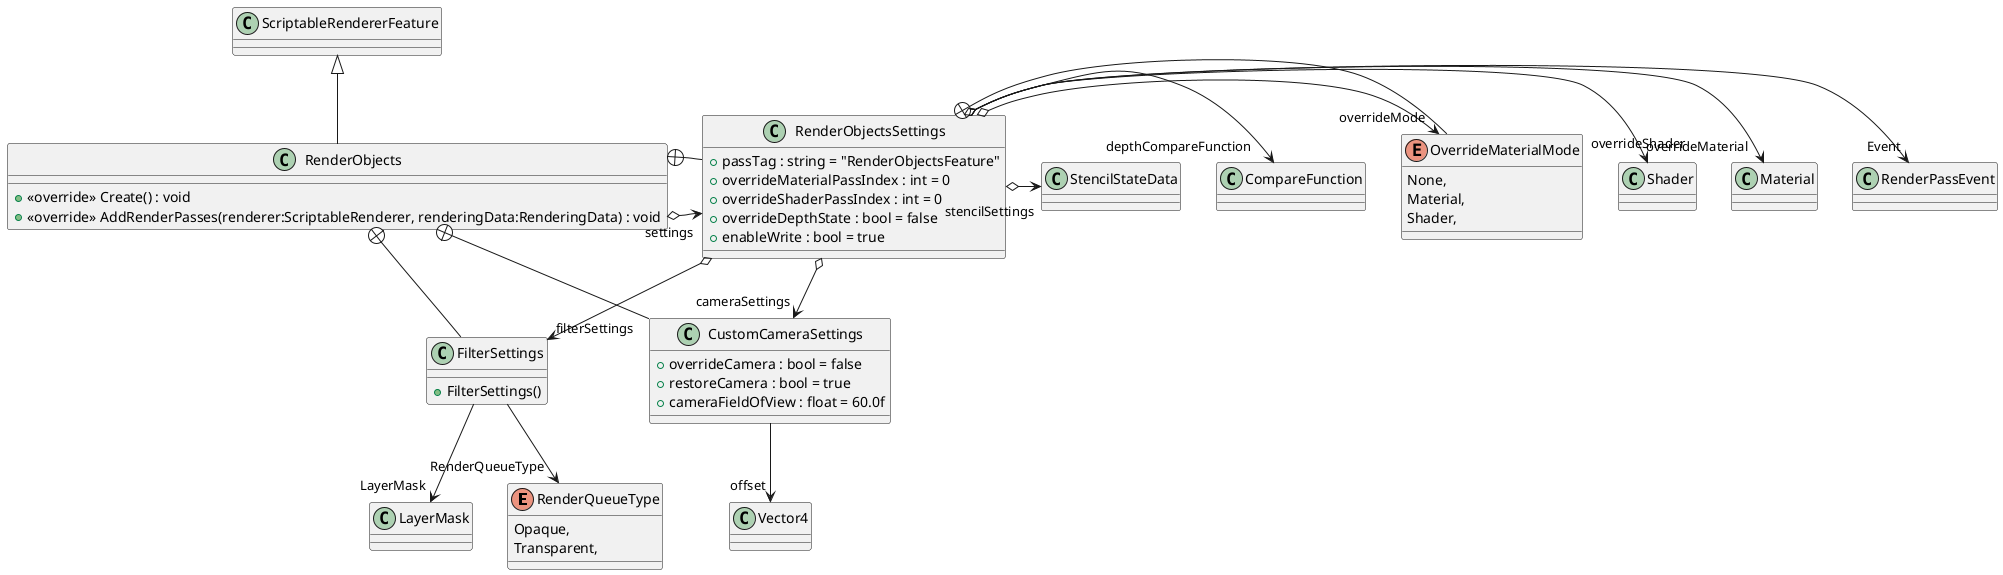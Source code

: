 @startuml
enum RenderQueueType {
    Opaque,
    Transparent,
}
class RenderObjects {
    + <<override>> Create() : void
    + <<override>> AddRenderPasses(renderer:ScriptableRenderer, renderingData:RenderingData) : void
}
class RenderObjectsSettings {
    + passTag : string = "RenderObjectsFeature"
    + overrideMaterialPassIndex : int = 0
    + overrideShaderPassIndex : int = 0
    + overrideDepthState : bool = false
    + enableWrite : bool = true
}
class FilterSettings {
    + FilterSettings()
}
class CustomCameraSettings {
    + overrideCamera : bool = false
    + restoreCamera : bool = true
    + cameraFieldOfView : float = 60.0f
}
enum OverrideMaterialMode {
    None,
    Material,
    Shader,
}
ScriptableRendererFeature <|-- RenderObjects
RenderObjects o-> "settings" RenderObjectsSettings
RenderObjects +-- RenderObjectsSettings
RenderObjectsSettings o-> "Event" RenderPassEvent
RenderObjectsSettings o-> "filterSettings" FilterSettings
RenderObjectsSettings o-> "overrideMaterial" Material
RenderObjectsSettings o-> "overrideShader" Shader
RenderObjectsSettings o-> "overrideMode" OverrideMaterialMode
RenderObjectsSettings o-> "depthCompareFunction" CompareFunction
RenderObjectsSettings o-> "stencilSettings" StencilStateData
RenderObjectsSettings o-> "cameraSettings" CustomCameraSettings
RenderObjects +-- FilterSettings
FilterSettings --> "RenderQueueType" RenderQueueType
FilterSettings --> "LayerMask" LayerMask
RenderObjects +-- CustomCameraSettings
CustomCameraSettings --> "offset" Vector4
RenderObjectsSettings +-- OverrideMaterialMode
@enduml
